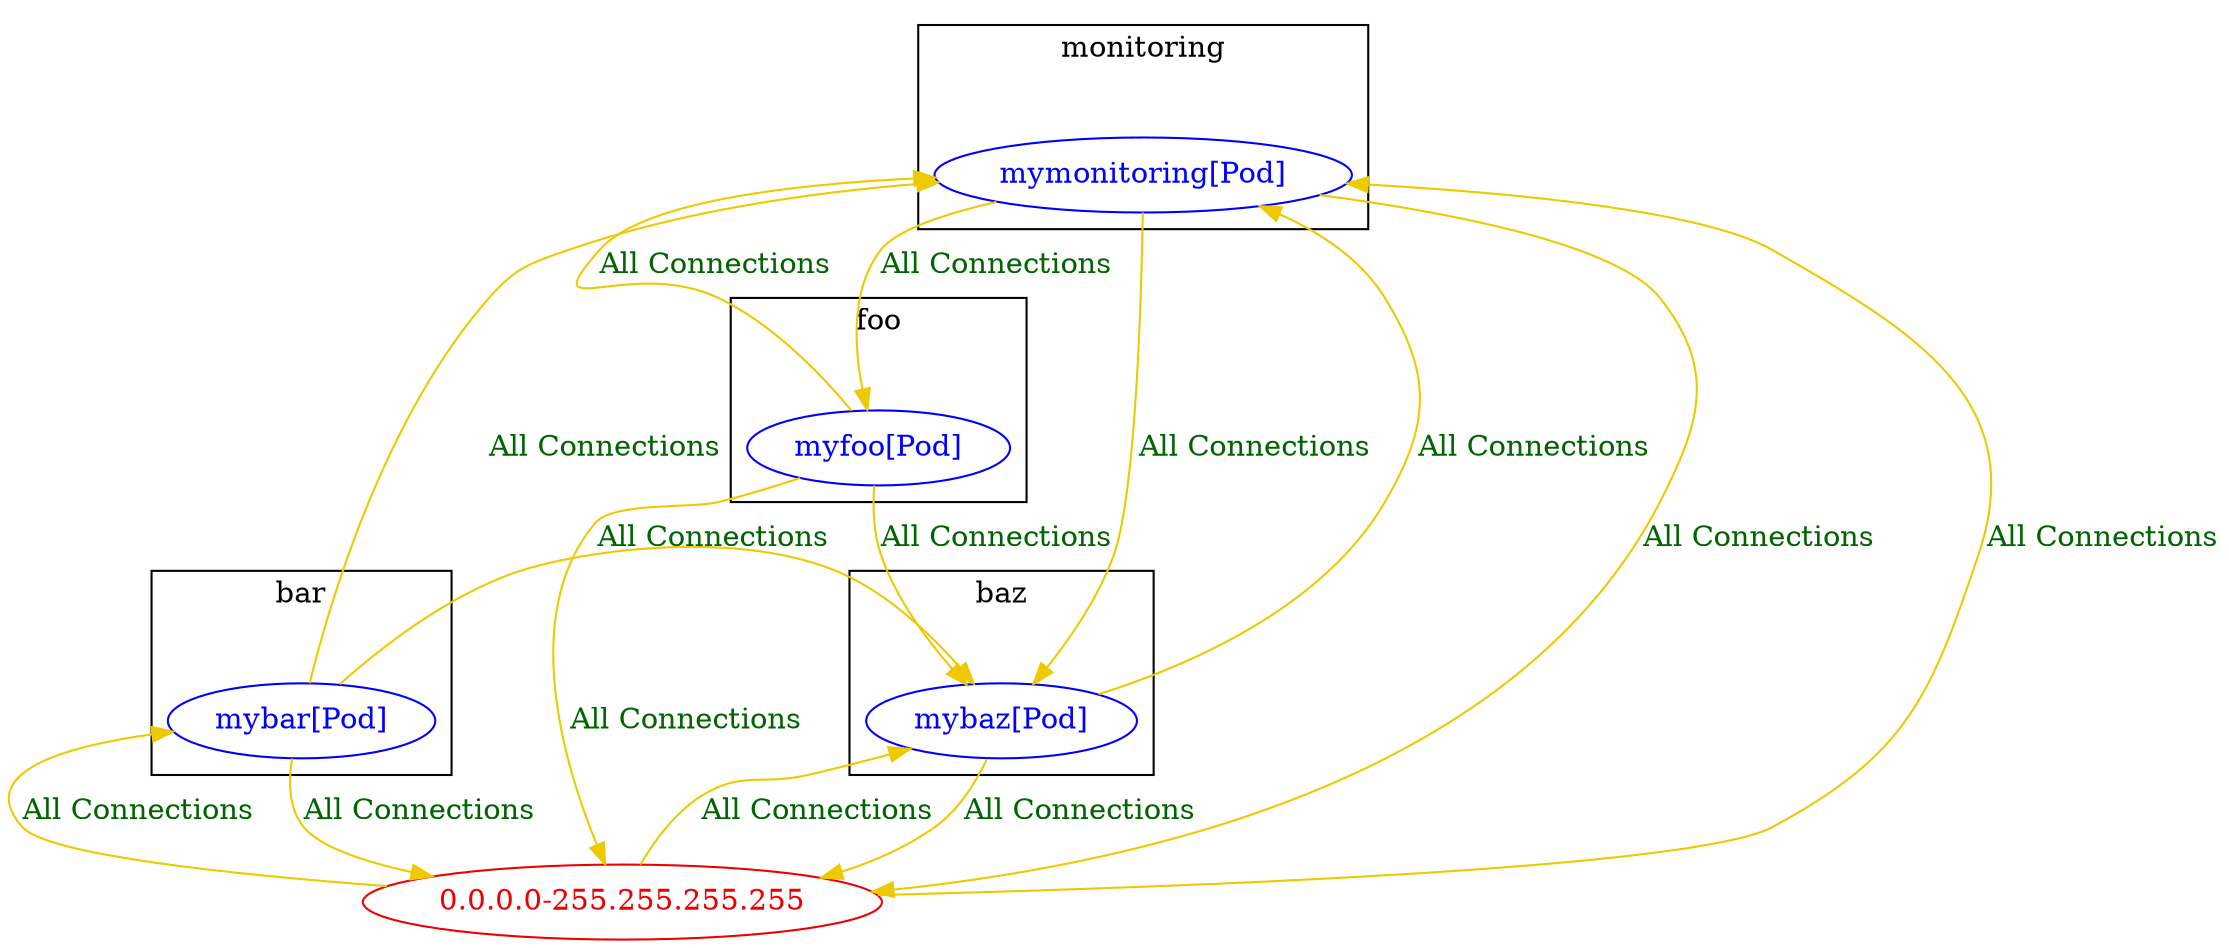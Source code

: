 digraph {
	subgraph "cluster_bar" {
		color="black"
		fontcolor="black"
		"bar/mybar[Pod]" [label="mybar[Pod]" color="blue" fontcolor="blue"]
		label="bar"
	}
	subgraph "cluster_baz" {
		color="black"
		fontcolor="black"
		"baz/mybaz[Pod]" [label="mybaz[Pod]" color="blue" fontcolor="blue"]
		label="baz"
	}
	subgraph "cluster_foo" {
		color="black"
		fontcolor="black"
		"foo/myfoo[Pod]" [label="myfoo[Pod]" color="blue" fontcolor="blue"]
		label="foo"
	}
	subgraph "cluster_monitoring" {
		color="black"
		fontcolor="black"
		"monitoring/mymonitoring[Pod]" [label="mymonitoring[Pod]" color="blue" fontcolor="blue"]
		label="monitoring"
	}
	"0.0.0.0-255.255.255.255" [label="0.0.0.0-255.255.255.255" color="red2" fontcolor="red2"]
	"0.0.0.0-255.255.255.255" -> "bar/mybar[Pod]" [label="All Connections" color="gold2" fontcolor="darkgreen" weight=0.5]
	"0.0.0.0-255.255.255.255" -> "baz/mybaz[Pod]" [label="All Connections" color="gold2" fontcolor="darkgreen" weight=0.5]
	"0.0.0.0-255.255.255.255" -> "monitoring/mymonitoring[Pod]" [label="All Connections" color="gold2" fontcolor="darkgreen" weight=0.5]
	"bar/mybar[Pod]" -> "0.0.0.0-255.255.255.255" [label="All Connections" color="gold2" fontcolor="darkgreen" weight=1]
	"bar/mybar[Pod]" -> "baz/mybaz[Pod]" [label="All Connections" color="gold2" fontcolor="darkgreen" weight=0.5]
	"bar/mybar[Pod]" -> "monitoring/mymonitoring[Pod]" [label="All Connections" color="gold2" fontcolor="darkgreen" weight=0.5]
	"baz/mybaz[Pod]" -> "0.0.0.0-255.255.255.255" [label="All Connections" color="gold2" fontcolor="darkgreen" weight=1]
	"baz/mybaz[Pod]" -> "monitoring/mymonitoring[Pod]" [label="All Connections" color="gold2" fontcolor="darkgreen" weight=0.5]
	"foo/myfoo[Pod]" -> "0.0.0.0-255.255.255.255" [label="All Connections" color="gold2" fontcolor="darkgreen" weight=1]
	"foo/myfoo[Pod]" -> "baz/mybaz[Pod]" [label="All Connections" color="gold2" fontcolor="darkgreen" weight=1]
	"foo/myfoo[Pod]" -> "monitoring/mymonitoring[Pod]" [label="All Connections" color="gold2" fontcolor="darkgreen" weight=0.5]
	"monitoring/mymonitoring[Pod]" -> "0.0.0.0-255.255.255.255" [label="All Connections" color="gold2" fontcolor="darkgreen" weight=1]
	"monitoring/mymonitoring[Pod]" -> "baz/mybaz[Pod]" [label="All Connections" color="gold2" fontcolor="darkgreen" weight=1]
	"monitoring/mymonitoring[Pod]" -> "foo/myfoo[Pod]" [label="All Connections" color="gold2" fontcolor="darkgreen" weight=1]
}